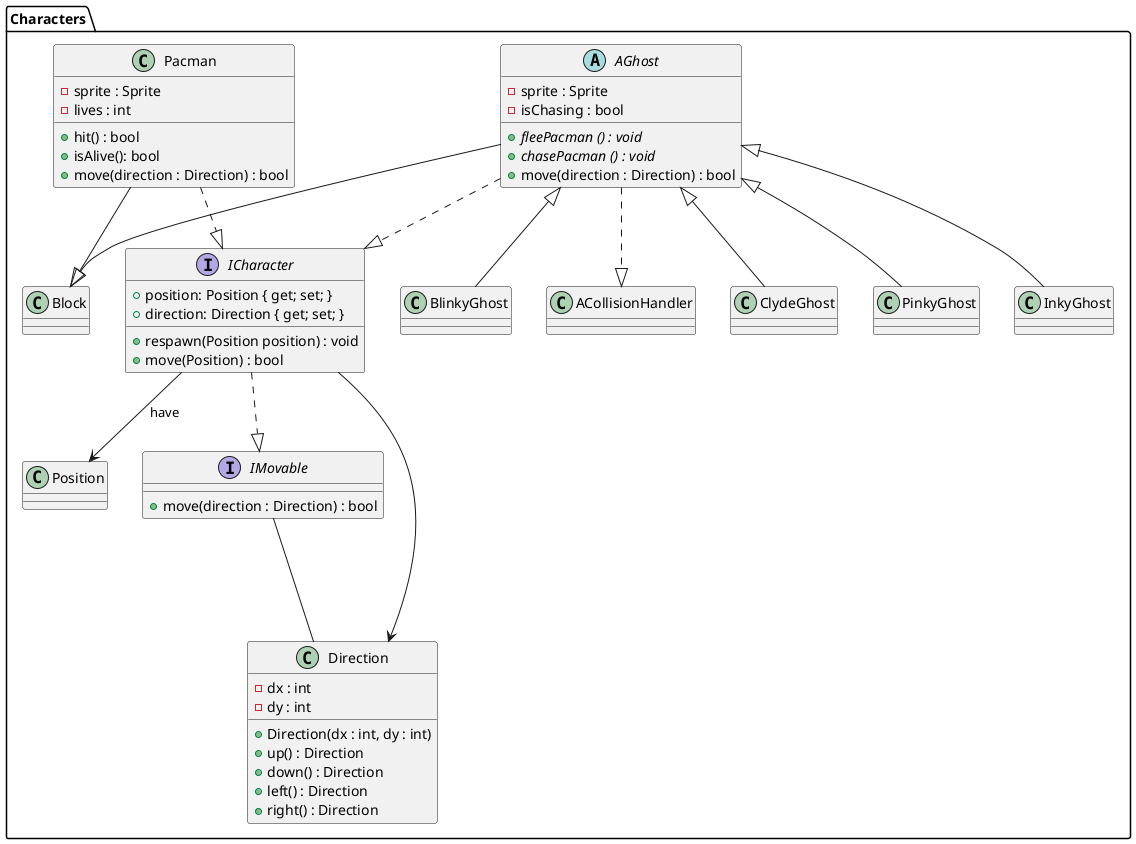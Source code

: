 @startuml
package "Characters" {
  abstract class AGhost {
   - sprite : Sprite
   - isChasing : bool
   + fleePacman () : void {abstract}
   + chasePacman () : void {abstract}
   + move(direction : Direction) : bool
  }
  AGhost <|-- ClydeGhost
  AGhost <|-- PinkyGhost
  AGhost <|-- InkyGhost
  AGhost <|-- BlinkyGhost
  AGhost ..|> ICharacter
  AGhost --|> Block
  AGhost ..|> ACollisionHandler

  interface ICharacter {
   + position: Position { get; set; }
   + direction: Direction { get; set; }
   + respawn(Position position) : void
   + move(Position) : bool
  }
  ICharacter --> Position : have
  ICharacter ..|> IMovable
  ICharacter --> Direction

  class Pacman {
   - sprite : Sprite
   - lives : int
   + hit() : bool
   + isAlive(): bool
   + move(direction : Direction) : bool
  }
  Pacman ..|> ICharacter
  Pacman --|> Block

  interface IMovable {
   + move(direction : Direction) : bool
  }
  IMovable --- Direction

  class Direction {
   - dx : int
   - dy : int
   + Direction(dx : int, dy : int)
   + up() : Direction
   + down() : Direction
   + left() : Direction
   + right() : Direction
  }
}
@enduml

